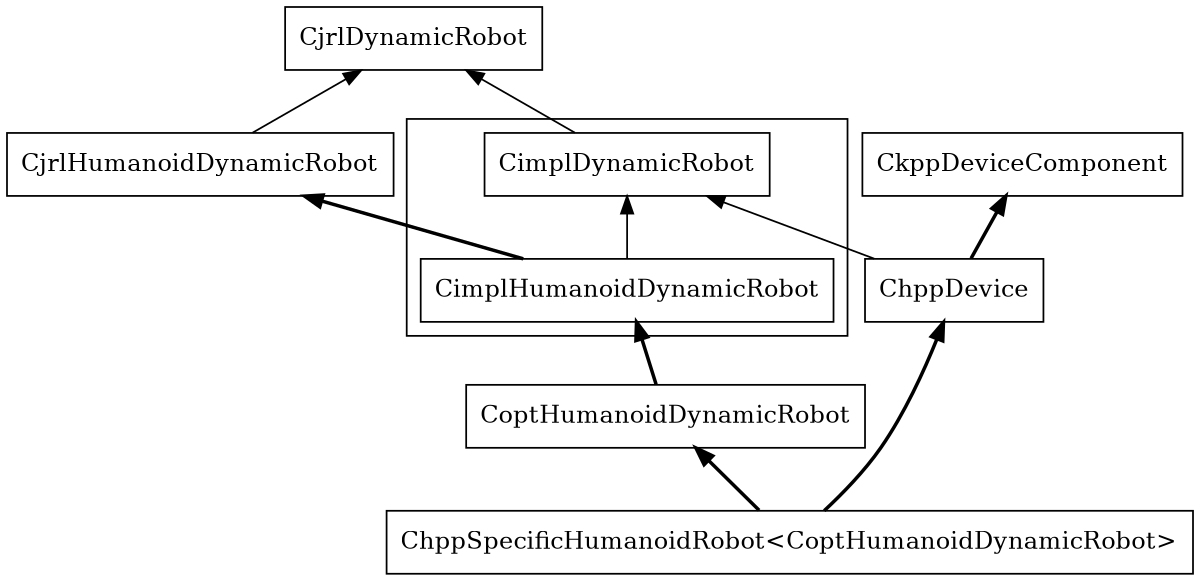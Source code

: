 digraph CD  {
	size = "8,15"
	rankdir = BT
	compound=true
	CjrlDynamicRobot [shape = box] 
	CjrlHumanoidDynamicRobot [shape = box] 
	CjrlHumanoidDynamicRobot -> CjrlDynamicRobot;
	CkppDeviceComponent [shape = box]
	"ChppDevice" [shape = box]
	"ChppSpecificHumanoidRobot<CoptHumanoidDynamicRobot>" [shape = box]
	"ChppDevice" -> CkppDeviceComponent [style = bold]
	"ChppDevice" -> CimplDynamicRobot
	"ChppSpecificHumanoidRobot<CoptHumanoidDynamicRobot>" -> "ChppDevice" [style = bold]
	"ChppSpecificHumanoidRobot<CoptHumanoidDynamicRobot>" -> CoptHumanoidDynamicRobot [style = bold]
	"CoptHumanoidDynamicRobot" [shape = box]
	"CoptHumanoidDynamicRobot" -> CimplHumanoidDynamicRobot [style = bold]

	subgraph cluster0 {
		CimplDynamicRobot [shape = box] 
		CimplHumanoidDynamicRobot [shape = box]
	}
	CimplDynamicRobot -> CjrlDynamicRobot
	CimplHumanoidDynamicRobot -> CjrlHumanoidDynamicRobot [style = bold]
	CimplHumanoidDynamicRobot -> CimplDynamicRobot
}


